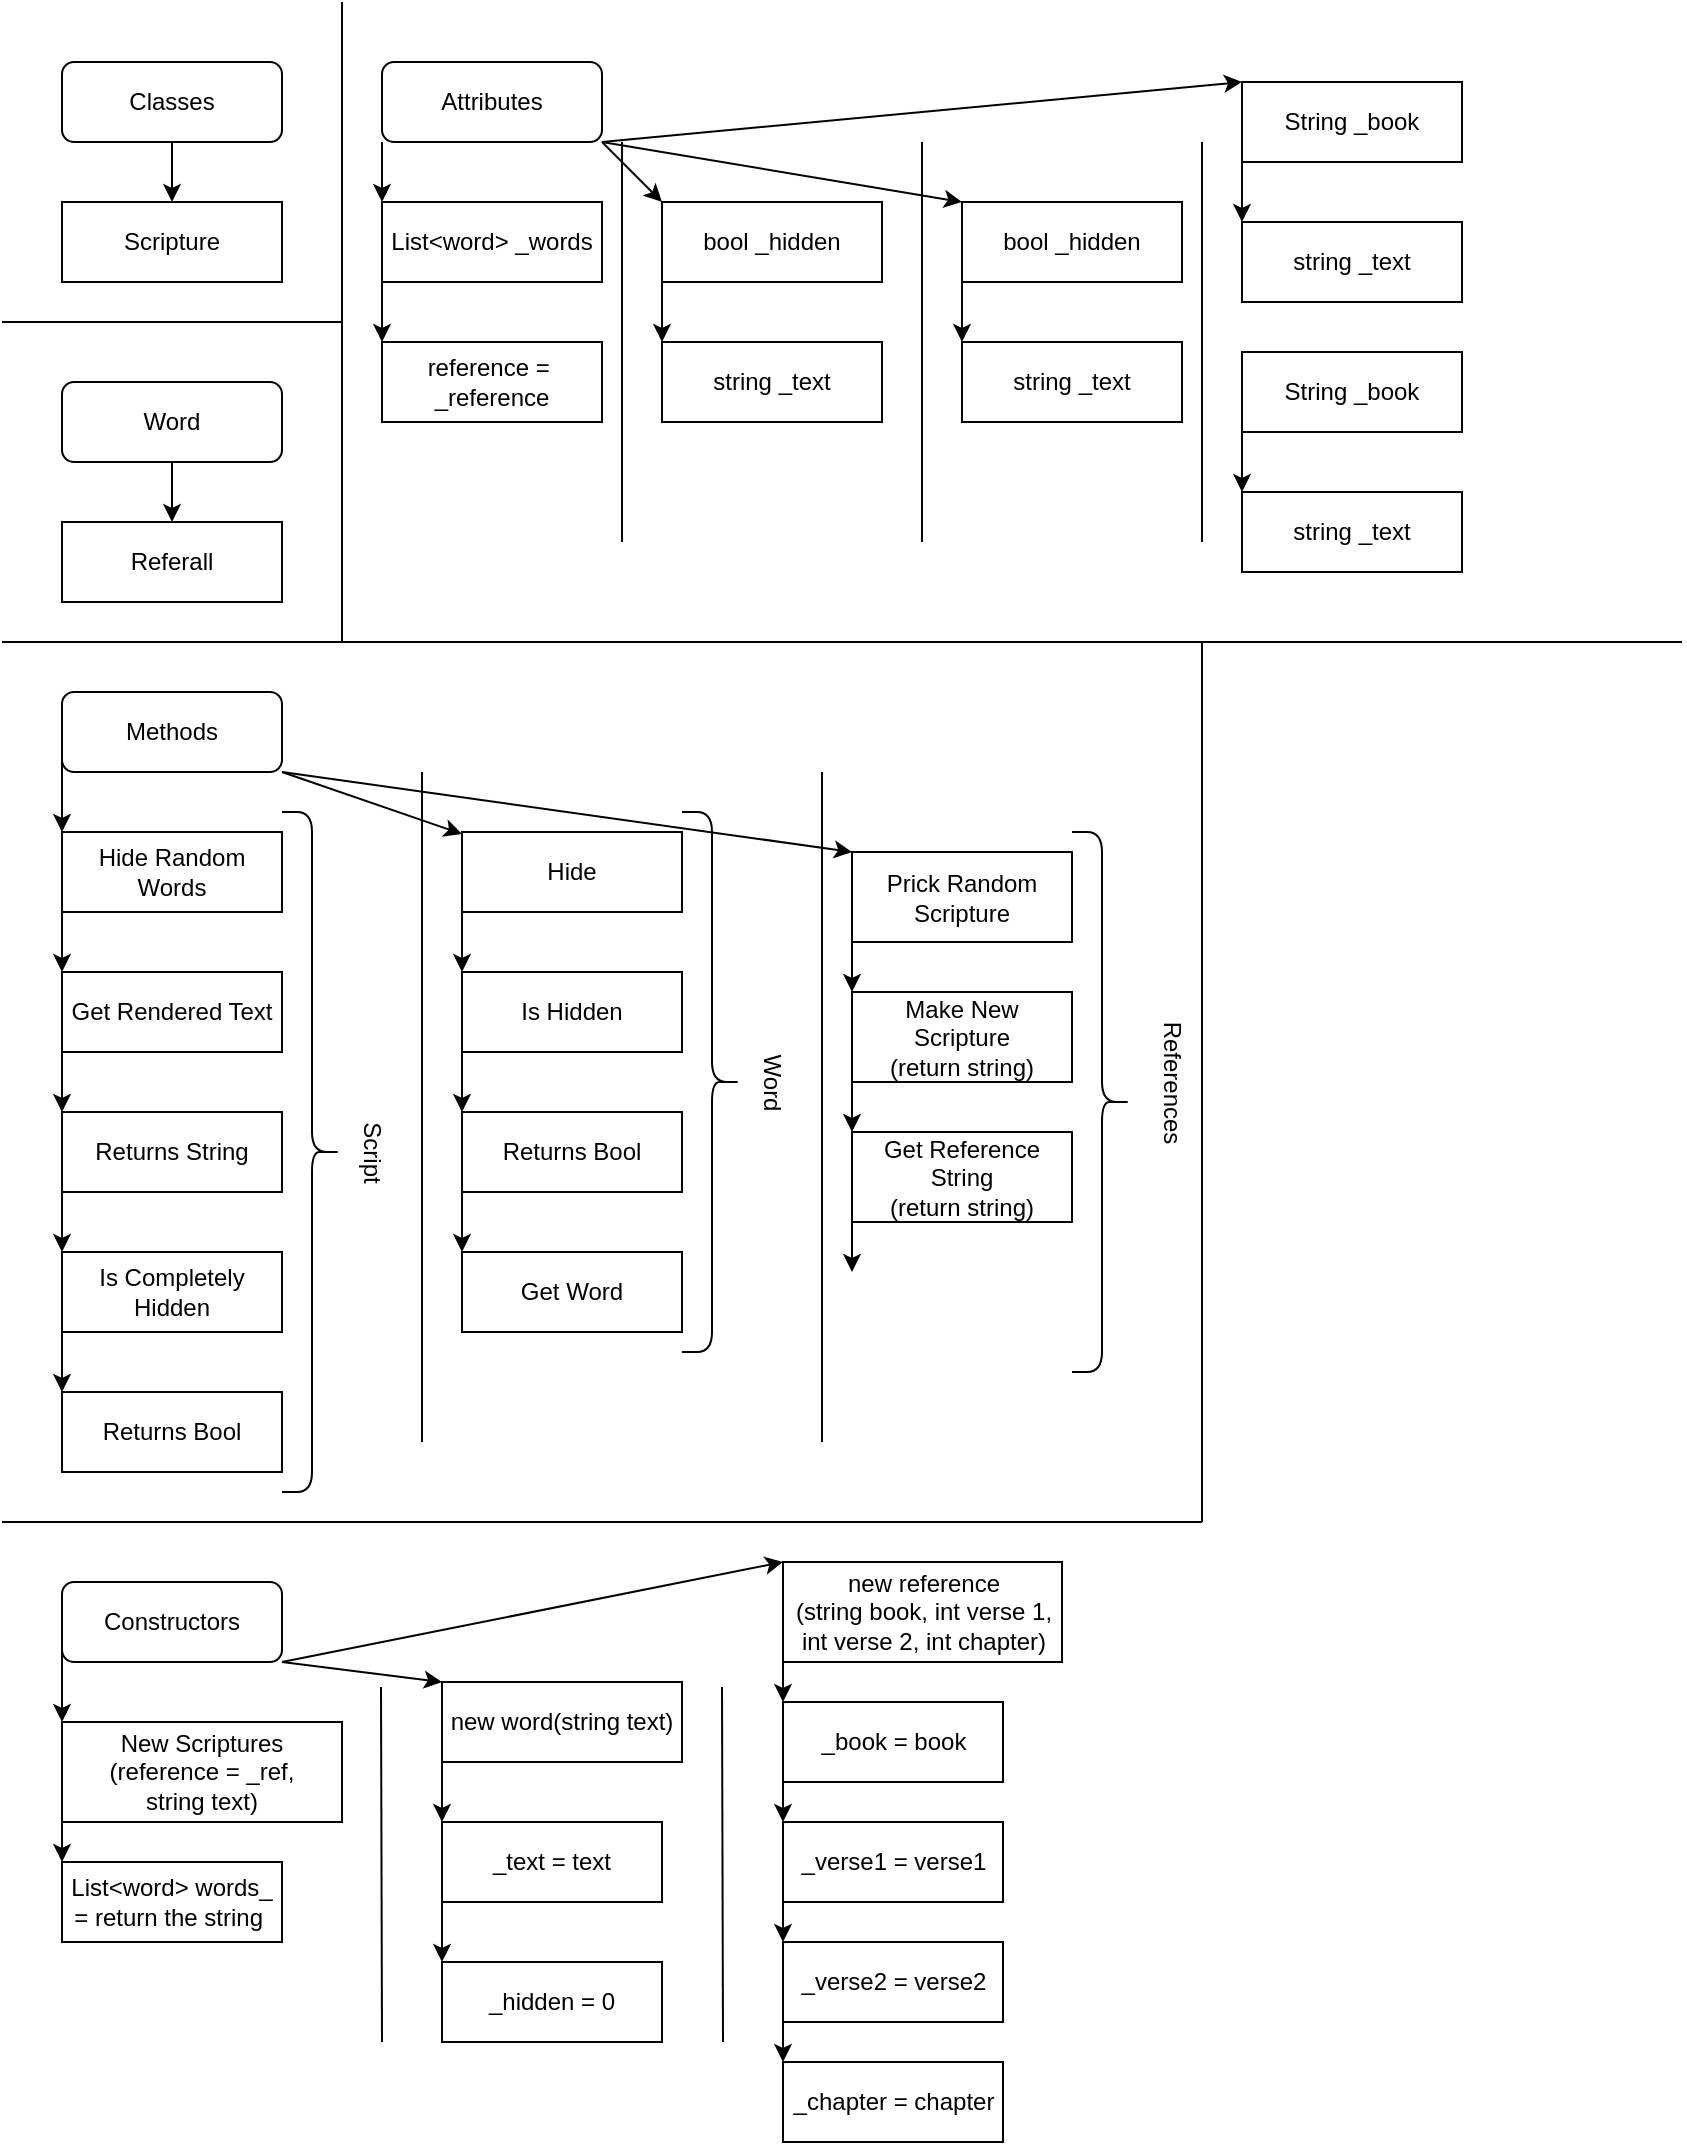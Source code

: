 <mxfile>
    <diagram id="Lb98JFLWcLFahs9TfoGd" name="Page-1">
        <mxGraphModel dx="607" dy="678" grid="1" gridSize="10" guides="1" tooltips="1" connect="1" arrows="1" fold="1" page="1" pageScale="1" pageWidth="850" pageHeight="1100" math="0" shadow="0">
            <root>
                <mxCell id="0"/>
                <mxCell id="1" parent="0"/>
                <mxCell id="11" style="edgeStyle=none;html=1;exitX=0.5;exitY=1;exitDx=0;exitDy=0;entryX=0.5;entryY=0;entryDx=0;entryDy=0;" edge="1" parent="1" source="2" target="4">
                    <mxGeometry relative="1" as="geometry"/>
                </mxCell>
                <mxCell id="2" value="Classes" style="rounded=1;whiteSpace=wrap;html=1;" vertex="1" parent="1">
                    <mxGeometry x="30" y="30" width="110" height="40" as="geometry"/>
                </mxCell>
                <mxCell id="4" value="Scripture" style="whiteSpace=wrap;html=1;" vertex="1" parent="1">
                    <mxGeometry x="30" y="100" width="110" height="40" as="geometry"/>
                </mxCell>
                <mxCell id="6" value="" style="endArrow=none;html=1;" edge="1" parent="1">
                    <mxGeometry width="50" height="50" relative="1" as="geometry">
                        <mxPoint y="320" as="sourcePoint"/>
                        <mxPoint x="170" y="320" as="targetPoint"/>
                    </mxGeometry>
                </mxCell>
                <mxCell id="7" value="" style="endArrow=none;html=1;" edge="1" parent="1">
                    <mxGeometry width="50" height="50" relative="1" as="geometry">
                        <mxPoint y="160" as="sourcePoint"/>
                        <mxPoint x="170" y="160" as="targetPoint"/>
                    </mxGeometry>
                </mxCell>
                <mxCell id="9" value="" style="endArrow=none;html=1;" edge="1" parent="1">
                    <mxGeometry width="50" height="50" relative="1" as="geometry">
                        <mxPoint x="170" y="320" as="sourcePoint"/>
                        <mxPoint x="170" as="targetPoint"/>
                    </mxGeometry>
                </mxCell>
                <mxCell id="10" value="" style="endArrow=none;html=1;" edge="1" parent="1">
                    <mxGeometry width="50" height="50" relative="1" as="geometry">
                        <mxPoint x="210" y="385" as="sourcePoint"/>
                        <mxPoint x="210" y="720" as="targetPoint"/>
                    </mxGeometry>
                </mxCell>
                <mxCell id="33" style="edgeStyle=none;html=1;exitX=0;exitY=0.5;exitDx=0;exitDy=0;entryX=0;entryY=0;entryDx=0;entryDy=0;" edge="1" parent="1" source="19" target="20">
                    <mxGeometry relative="1" as="geometry"/>
                </mxCell>
                <mxCell id="89" style="edgeStyle=none;html=1;exitX=1;exitY=1;exitDx=0;exitDy=0;" edge="1" parent="1" source="19" target="56">
                    <mxGeometry relative="1" as="geometry">
                        <mxPoint x="300" y="385" as="targetPoint"/>
                    </mxGeometry>
                </mxCell>
                <mxCell id="90" style="edgeStyle=none;html=1;exitX=1;exitY=1;exitDx=0;exitDy=0;entryX=0;entryY=0;entryDx=0;entryDy=0;" edge="1" parent="1" source="19" target="72">
                    <mxGeometry relative="1" as="geometry"/>
                </mxCell>
                <mxCell id="19" value="Methods" style="rounded=1;whiteSpace=wrap;html=1;" vertex="1" parent="1">
                    <mxGeometry x="30" y="345" width="110" height="40" as="geometry"/>
                </mxCell>
                <mxCell id="34" style="edgeStyle=none;html=1;exitX=0;exitY=1;exitDx=0;exitDy=0;entryX=0;entryY=0;entryDx=0;entryDy=0;" edge="1" parent="1" source="20" target="31">
                    <mxGeometry relative="1" as="geometry"/>
                </mxCell>
                <mxCell id="20" value="Hide Random Words" style="whiteSpace=wrap;html=1;" vertex="1" parent="1">
                    <mxGeometry x="30" y="415" width="110" height="40" as="geometry"/>
                </mxCell>
                <mxCell id="27" style="edgeStyle=none;html=1;exitX=0.5;exitY=1;exitDx=0;exitDy=0;entryX=0.5;entryY=0;entryDx=0;entryDy=0;" edge="1" parent="1" source="28" target="29">
                    <mxGeometry relative="1" as="geometry"/>
                </mxCell>
                <mxCell id="28" value="Word" style="rounded=1;whiteSpace=wrap;html=1;" vertex="1" parent="1">
                    <mxGeometry x="30" y="190" width="110" height="40" as="geometry"/>
                </mxCell>
                <mxCell id="29" value="Referall" style="whiteSpace=wrap;html=1;" vertex="1" parent="1">
                    <mxGeometry x="30" y="260" width="110" height="40" as="geometry"/>
                </mxCell>
                <mxCell id="35" style="edgeStyle=none;html=1;exitX=0;exitY=1;exitDx=0;exitDy=0;entryX=0;entryY=0;entryDx=0;entryDy=0;" edge="1" parent="1" source="31" target="32">
                    <mxGeometry relative="1" as="geometry"/>
                </mxCell>
                <mxCell id="31" value="Get Rendered Text" style="whiteSpace=wrap;html=1;" vertex="1" parent="1">
                    <mxGeometry x="30" y="485" width="110" height="40" as="geometry"/>
                </mxCell>
                <mxCell id="32" value="Returns String" style="whiteSpace=wrap;html=1;" vertex="1" parent="1">
                    <mxGeometry x="30" y="555" width="110" height="40" as="geometry"/>
                </mxCell>
                <mxCell id="36" value="" style="shape=curlyBracket;whiteSpace=wrap;html=1;rounded=1;flipH=1;labelPosition=right;verticalLabelPosition=middle;align=left;verticalAlign=middle;" vertex="1" parent="1">
                    <mxGeometry x="140" y="405" width="30" height="340" as="geometry"/>
                </mxCell>
                <mxCell id="37" value="Script" style="text;html=1;align=center;verticalAlign=middle;resizable=0;points=[];autosize=1;strokeColor=none;fillColor=none;rotation=90;" vertex="1" parent="1">
                    <mxGeometry x="160" y="560" width="50" height="30" as="geometry"/>
                </mxCell>
                <mxCell id="39" style="edgeStyle=none;html=1;exitX=0;exitY=1;exitDx=0;exitDy=0;entryX=0;entryY=0;entryDx=0;entryDy=0;" edge="1" parent="1" target="41">
                    <mxGeometry relative="1" as="geometry">
                        <mxPoint x="30" y="595" as="sourcePoint"/>
                    </mxGeometry>
                </mxCell>
                <mxCell id="40" style="edgeStyle=none;html=1;exitX=0;exitY=1;exitDx=0;exitDy=0;entryX=0;entryY=0;entryDx=0;entryDy=0;" edge="1" parent="1" source="41" target="42">
                    <mxGeometry relative="1" as="geometry"/>
                </mxCell>
                <mxCell id="41" value="Is Completely Hidden" style="whiteSpace=wrap;html=1;" vertex="1" parent="1">
                    <mxGeometry x="30" y="625" width="110" height="40" as="geometry"/>
                </mxCell>
                <mxCell id="42" value="Returns Bool" style="whiteSpace=wrap;html=1;" vertex="1" parent="1">
                    <mxGeometry x="30" y="695" width="110" height="40" as="geometry"/>
                </mxCell>
                <mxCell id="55" style="edgeStyle=none;html=1;exitX=0;exitY=1;exitDx=0;exitDy=0;entryX=0;entryY=0;entryDx=0;entryDy=0;" edge="1" parent="1" source="56" target="58">
                    <mxGeometry relative="1" as="geometry"/>
                </mxCell>
                <mxCell id="56" value="Hide" style="whiteSpace=wrap;html=1;" vertex="1" parent="1">
                    <mxGeometry x="230" y="415" width="110" height="40" as="geometry"/>
                </mxCell>
                <mxCell id="57" style="edgeStyle=none;html=1;exitX=0;exitY=1;exitDx=0;exitDy=0;entryX=0;entryY=0;entryDx=0;entryDy=0;" edge="1" parent="1" source="58" target="59">
                    <mxGeometry relative="1" as="geometry"/>
                </mxCell>
                <mxCell id="58" value="Is Hidden" style="whiteSpace=wrap;html=1;" vertex="1" parent="1">
                    <mxGeometry x="230" y="485" width="110" height="40" as="geometry"/>
                </mxCell>
                <mxCell id="59" value="Returns Bool" style="whiteSpace=wrap;html=1;" vertex="1" parent="1">
                    <mxGeometry x="230" y="555" width="110" height="40" as="geometry"/>
                </mxCell>
                <mxCell id="60" value="" style="shape=curlyBracket;whiteSpace=wrap;html=1;rounded=1;flipH=1;labelPosition=right;verticalLabelPosition=middle;align=left;verticalAlign=middle;" vertex="1" parent="1">
                    <mxGeometry x="340" y="405" width="30" height="270" as="geometry"/>
                </mxCell>
                <mxCell id="61" value="Word" style="text;html=1;align=center;verticalAlign=middle;resizable=0;points=[];autosize=1;strokeColor=none;fillColor=none;rotation=90;" vertex="1" parent="1">
                    <mxGeometry x="360" y="525" width="50" height="30" as="geometry"/>
                </mxCell>
                <mxCell id="62" style="edgeStyle=none;html=1;exitX=0;exitY=1;exitDx=0;exitDy=0;entryX=0;entryY=0;entryDx=0;entryDy=0;" edge="1" parent="1" target="64">
                    <mxGeometry relative="1" as="geometry">
                        <mxPoint x="230" y="595" as="sourcePoint"/>
                    </mxGeometry>
                </mxCell>
                <mxCell id="64" value="Get Word" style="whiteSpace=wrap;html=1;" vertex="1" parent="1">
                    <mxGeometry x="230" y="625" width="110" height="40" as="geometry"/>
                </mxCell>
                <mxCell id="66" value="" style="endArrow=none;html=1;" edge="1" parent="1">
                    <mxGeometry width="50" height="50" relative="1" as="geometry">
                        <mxPoint x="170" y="320" as="sourcePoint"/>
                        <mxPoint x="840" y="320" as="targetPoint"/>
                    </mxGeometry>
                </mxCell>
                <mxCell id="67" value="" style="endArrow=none;html=1;" edge="1" parent="1">
                    <mxGeometry width="50" height="50" relative="1" as="geometry">
                        <mxPoint x="600" y="760" as="sourcePoint"/>
                        <mxPoint x="600" y="320" as="targetPoint"/>
                    </mxGeometry>
                </mxCell>
                <mxCell id="69" value="" style="endArrow=none;html=1;" edge="1" parent="1">
                    <mxGeometry width="50" height="50" relative="1" as="geometry">
                        <mxPoint y="760" as="sourcePoint"/>
                        <mxPoint x="600" y="760" as="targetPoint"/>
                    </mxGeometry>
                </mxCell>
                <mxCell id="70" value="" style="endArrow=none;html=1;" edge="1" parent="1">
                    <mxGeometry width="50" height="50" relative="1" as="geometry">
                        <mxPoint x="410" y="385" as="sourcePoint"/>
                        <mxPoint x="410" y="720" as="targetPoint"/>
                    </mxGeometry>
                </mxCell>
                <mxCell id="71" style="edgeStyle=none;html=1;exitX=0;exitY=1;exitDx=0;exitDy=0;entryX=0;entryY=0;entryDx=0;entryDy=0;" edge="1" parent="1" source="72">
                    <mxGeometry relative="1" as="geometry">
                        <mxPoint x="425" y="495" as="targetPoint"/>
                    </mxGeometry>
                </mxCell>
                <mxCell id="72" value="Prick Random Scripture" style="whiteSpace=wrap;html=1;" vertex="1" parent="1">
                    <mxGeometry x="425" y="425" width="110" height="45" as="geometry"/>
                </mxCell>
                <mxCell id="73" style="edgeStyle=none;html=1;exitX=0;exitY=1;exitDx=0;exitDy=0;entryX=0;entryY=0;entryDx=0;entryDy=0;" edge="1" parent="1" target="75">
                    <mxGeometry relative="1" as="geometry">
                        <mxPoint x="425" y="535" as="sourcePoint"/>
                    </mxGeometry>
                </mxCell>
                <mxCell id="75" value="Get Reference String &lt;br&gt;(return string)" style="whiteSpace=wrap;html=1;" vertex="1" parent="1">
                    <mxGeometry x="425" y="565" width="110" height="45" as="geometry"/>
                </mxCell>
                <mxCell id="76" value="" style="shape=curlyBracket;whiteSpace=wrap;html=1;rounded=1;flipH=1;labelPosition=right;verticalLabelPosition=middle;align=left;verticalAlign=middle;" vertex="1" parent="1">
                    <mxGeometry x="535" y="415" width="30" height="270" as="geometry"/>
                </mxCell>
                <mxCell id="77" value="References" style="text;html=1;align=center;verticalAlign=middle;resizable=0;points=[];autosize=1;strokeColor=none;fillColor=none;rotation=90;" vertex="1" parent="1">
                    <mxGeometry x="545" y="525" width="80" height="30" as="geometry"/>
                </mxCell>
                <mxCell id="78" style="edgeStyle=none;html=1;exitX=0;exitY=1;exitDx=0;exitDy=0;entryX=0;entryY=0;entryDx=0;entryDy=0;" edge="1" parent="1">
                    <mxGeometry relative="1" as="geometry">
                        <mxPoint x="425" y="605" as="sourcePoint"/>
                        <mxPoint x="425" y="635" as="targetPoint"/>
                    </mxGeometry>
                </mxCell>
                <mxCell id="80" value="Make New Scripture &lt;br&gt;(return string)" style="whiteSpace=wrap;html=1;" vertex="1" parent="1">
                    <mxGeometry x="425" y="495" width="110" height="45" as="geometry"/>
                </mxCell>
                <mxCell id="91" style="edgeStyle=none;html=1;exitX=0;exitY=1;exitDx=0;exitDy=0;entryX=0;entryY=0;entryDx=0;entryDy=0;" edge="1" parent="1" source="83" target="84">
                    <mxGeometry relative="1" as="geometry"/>
                </mxCell>
                <mxCell id="101" style="edgeStyle=none;html=1;exitX=1;exitY=1;exitDx=0;exitDy=0;entryX=0;entryY=0;entryDx=0;entryDy=0;" edge="1" parent="1" source="83" target="95">
                    <mxGeometry relative="1" as="geometry"/>
                </mxCell>
                <mxCell id="102" style="edgeStyle=none;html=1;exitX=1;exitY=1;exitDx=0;exitDy=0;entryX=0;entryY=0;entryDx=0;entryDy=0;" edge="1" parent="1" source="83" target="99">
                    <mxGeometry relative="1" as="geometry"/>
                </mxCell>
                <mxCell id="111" style="edgeStyle=none;html=1;exitX=1;exitY=1;exitDx=0;exitDy=0;entryX=0;entryY=0;entryDx=0;entryDy=0;" edge="1" parent="1" source="83" target="106">
                    <mxGeometry relative="1" as="geometry"/>
                </mxCell>
                <mxCell id="83" value="Attributes" style="rounded=1;whiteSpace=wrap;html=1;" vertex="1" parent="1">
                    <mxGeometry x="190" y="30" width="110" height="40" as="geometry"/>
                </mxCell>
                <mxCell id="92" style="edgeStyle=none;html=1;exitX=0;exitY=1;exitDx=0;exitDy=0;entryX=0;entryY=0;entryDx=0;entryDy=0;" edge="1" parent="1" source="84" target="85">
                    <mxGeometry relative="1" as="geometry"/>
                </mxCell>
                <mxCell id="84" value="List&amp;lt;word&amp;gt; _words" style="whiteSpace=wrap;html=1;" vertex="1" parent="1">
                    <mxGeometry x="190" y="100" width="110" height="40" as="geometry"/>
                </mxCell>
                <mxCell id="85" value="reference =&amp;nbsp; _reference" style="whiteSpace=wrap;html=1;" vertex="1" parent="1">
                    <mxGeometry x="190" y="170" width="110" height="40" as="geometry"/>
                </mxCell>
                <mxCell id="88" value="" style="endArrow=none;html=1;" edge="1" parent="1">
                    <mxGeometry width="50" height="50" relative="1" as="geometry">
                        <mxPoint x="310" y="270" as="sourcePoint"/>
                        <mxPoint x="310" y="70" as="targetPoint"/>
                    </mxGeometry>
                </mxCell>
                <mxCell id="94" style="edgeStyle=none;html=1;exitX=0;exitY=1;exitDx=0;exitDy=0;entryX=0;entryY=0;entryDx=0;entryDy=0;" edge="1" parent="1" source="95" target="96">
                    <mxGeometry relative="1" as="geometry"/>
                </mxCell>
                <mxCell id="95" value="bool _hidden" style="whiteSpace=wrap;html=1;" vertex="1" parent="1">
                    <mxGeometry x="330" y="100" width="110" height="40" as="geometry"/>
                </mxCell>
                <mxCell id="96" value="string _text" style="whiteSpace=wrap;html=1;" vertex="1" parent="1">
                    <mxGeometry x="330" y="170" width="110" height="40" as="geometry"/>
                </mxCell>
                <mxCell id="97" value="" style="endArrow=none;html=1;" edge="1" parent="1">
                    <mxGeometry width="50" height="50" relative="1" as="geometry">
                        <mxPoint x="460" y="270" as="sourcePoint"/>
                        <mxPoint x="460" y="70" as="targetPoint"/>
                    </mxGeometry>
                </mxCell>
                <mxCell id="98" style="edgeStyle=none;html=1;exitX=0;exitY=1;exitDx=0;exitDy=0;entryX=0;entryY=0;entryDx=0;entryDy=0;" edge="1" parent="1" source="99" target="100">
                    <mxGeometry relative="1" as="geometry"/>
                </mxCell>
                <mxCell id="99" value="bool _hidden" style="whiteSpace=wrap;html=1;" vertex="1" parent="1">
                    <mxGeometry x="480" y="100" width="110" height="40" as="geometry"/>
                </mxCell>
                <mxCell id="100" value="string _text" style="whiteSpace=wrap;html=1;" vertex="1" parent="1">
                    <mxGeometry x="480" y="170" width="110" height="40" as="geometry"/>
                </mxCell>
                <mxCell id="104" value="" style="endArrow=none;html=1;" edge="1" parent="1">
                    <mxGeometry width="50" height="50" relative="1" as="geometry">
                        <mxPoint x="600" y="270" as="sourcePoint"/>
                        <mxPoint x="600" y="70" as="targetPoint"/>
                    </mxGeometry>
                </mxCell>
                <mxCell id="105" style="edgeStyle=none;html=1;exitX=0;exitY=1;exitDx=0;exitDy=0;entryX=0;entryY=0;entryDx=0;entryDy=0;" edge="1" parent="1" source="106" target="107">
                    <mxGeometry relative="1" as="geometry"/>
                </mxCell>
                <mxCell id="106" value="String _book" style="whiteSpace=wrap;html=1;" vertex="1" parent="1">
                    <mxGeometry x="620" y="40" width="110" height="40" as="geometry"/>
                </mxCell>
                <mxCell id="107" value="string _text" style="whiteSpace=wrap;html=1;" vertex="1" parent="1">
                    <mxGeometry x="620" y="110" width="110" height="40" as="geometry"/>
                </mxCell>
                <mxCell id="108" style="edgeStyle=none;html=1;exitX=0;exitY=1;exitDx=0;exitDy=0;entryX=0;entryY=0;entryDx=0;entryDy=0;" edge="1" parent="1" source="109" target="110">
                    <mxGeometry relative="1" as="geometry"/>
                </mxCell>
                <mxCell id="109" value="String _book" style="whiteSpace=wrap;html=1;" vertex="1" parent="1">
                    <mxGeometry x="620" y="175" width="110" height="40" as="geometry"/>
                </mxCell>
                <mxCell id="110" value="string _text" style="whiteSpace=wrap;html=1;" vertex="1" parent="1">
                    <mxGeometry x="620" y="245" width="110" height="40" as="geometry"/>
                </mxCell>
                <mxCell id="112" style="edgeStyle=none;html=1;exitX=0;exitY=0.5;exitDx=0;exitDy=0;entryX=0;entryY=0;entryDx=0;entryDy=0;" edge="1" parent="1" source="113" target="115">
                    <mxGeometry relative="1" as="geometry"/>
                </mxCell>
                <mxCell id="140" style="edgeStyle=none;html=1;exitX=1;exitY=1;exitDx=0;exitDy=0;entryX=0;entryY=0;entryDx=0;entryDy=0;" edge="1" parent="1" source="113" target="120">
                    <mxGeometry relative="1" as="geometry"/>
                </mxCell>
                <mxCell id="141" style="edgeStyle=none;html=1;exitX=1;exitY=1;exitDx=0;exitDy=0;entryX=0;entryY=0;entryDx=0;entryDy=0;" edge="1" parent="1" source="113" target="127">
                    <mxGeometry relative="1" as="geometry"/>
                </mxCell>
                <mxCell id="113" value="Constructors" style="rounded=1;whiteSpace=wrap;html=1;" vertex="1" parent="1">
                    <mxGeometry x="30" y="790" width="110" height="40" as="geometry"/>
                </mxCell>
                <mxCell id="114" style="edgeStyle=none;html=1;exitX=0;exitY=1;exitDx=0;exitDy=0;entryX=0;entryY=0;entryDx=0;entryDy=0;" edge="1" parent="1" source="115" target="116">
                    <mxGeometry relative="1" as="geometry"/>
                </mxCell>
                <mxCell id="115" value="New Scriptures (reference = _ref, &lt;br&gt;string text)" style="whiteSpace=wrap;html=1;" vertex="1" parent="1">
                    <mxGeometry x="30" y="860" width="140" height="50" as="geometry"/>
                </mxCell>
                <mxCell id="116" value="List&amp;lt;word&amp;gt; words_ = return the string&amp;nbsp;" style="whiteSpace=wrap;html=1;" vertex="1" parent="1">
                    <mxGeometry x="30" y="930" width="110" height="40" as="geometry"/>
                </mxCell>
                <mxCell id="123" style="edgeStyle=none;html=1;exitX=0;exitY=1;exitDx=0;exitDy=0;entryX=0;entryY=0;entryDx=0;entryDy=0;" edge="1" parent="1" source="120" target="122">
                    <mxGeometry relative="1" as="geometry"/>
                </mxCell>
                <mxCell id="120" value="new word(string text)" style="whiteSpace=wrap;html=1;" vertex="1" parent="1">
                    <mxGeometry x="220" y="840" width="120" height="40" as="geometry"/>
                </mxCell>
                <mxCell id="121" value="" style="endArrow=none;html=1;" edge="1" parent="1">
                    <mxGeometry width="50" height="50" relative="1" as="geometry">
                        <mxPoint x="189.5" y="842.5" as="sourcePoint"/>
                        <mxPoint x="190" y="1020" as="targetPoint"/>
                    </mxGeometry>
                </mxCell>
                <mxCell id="122" value="_text = text" style="whiteSpace=wrap;html=1;" vertex="1" parent="1">
                    <mxGeometry x="220" y="910" width="110" height="40" as="geometry"/>
                </mxCell>
                <mxCell id="124" style="edgeStyle=none;html=1;exitX=0;exitY=1;exitDx=0;exitDy=0;entryX=0;entryY=0;entryDx=0;entryDy=0;" edge="1" parent="1" target="125">
                    <mxGeometry relative="1" as="geometry">
                        <mxPoint x="220" y="950" as="sourcePoint"/>
                    </mxGeometry>
                </mxCell>
                <mxCell id="125" value="_hidden = 0" style="whiteSpace=wrap;html=1;" vertex="1" parent="1">
                    <mxGeometry x="220" y="980" width="110" height="40" as="geometry"/>
                </mxCell>
                <mxCell id="126" style="edgeStyle=none;html=1;exitX=0;exitY=1;exitDx=0;exitDy=0;entryX=0;entryY=0;entryDx=0;entryDy=0;" edge="1" parent="1" source="127" target="129">
                    <mxGeometry relative="1" as="geometry"/>
                </mxCell>
                <mxCell id="127" value="new reference &lt;br&gt;(string book, int verse 1, int verse 2, int chapter)" style="whiteSpace=wrap;html=1;" vertex="1" parent="1">
                    <mxGeometry x="390.5" y="780" width="139.5" height="50" as="geometry"/>
                </mxCell>
                <mxCell id="128" value="" style="endArrow=none;html=1;" edge="1" parent="1">
                    <mxGeometry width="50" height="50" relative="1" as="geometry">
                        <mxPoint x="360" y="842.5" as="sourcePoint"/>
                        <mxPoint x="360.5" y="1020" as="targetPoint"/>
                    </mxGeometry>
                </mxCell>
                <mxCell id="129" value="_book = book" style="whiteSpace=wrap;html=1;" vertex="1" parent="1">
                    <mxGeometry x="390.5" y="850" width="110" height="40" as="geometry"/>
                </mxCell>
                <mxCell id="130" style="edgeStyle=none;html=1;exitX=0;exitY=1;exitDx=0;exitDy=0;entryX=0;entryY=0;entryDx=0;entryDy=0;" edge="1" parent="1" target="131">
                    <mxGeometry relative="1" as="geometry">
                        <mxPoint x="390.5" y="890" as="sourcePoint"/>
                    </mxGeometry>
                </mxCell>
                <mxCell id="131" value="_verse1 = verse1" style="whiteSpace=wrap;html=1;" vertex="1" parent="1">
                    <mxGeometry x="390.5" y="910" width="110" height="40" as="geometry"/>
                </mxCell>
                <mxCell id="136" style="edgeStyle=none;html=1;exitX=0;exitY=1;exitDx=0;exitDy=0;entryX=0;entryY=0;entryDx=0;entryDy=0;" edge="1" parent="1" target="137" source="131">
                    <mxGeometry relative="1" as="geometry">
                        <mxPoint x="390.5" y="960" as="sourcePoint"/>
                    </mxGeometry>
                </mxCell>
                <mxCell id="137" value="_verse2 = verse2" style="whiteSpace=wrap;html=1;" vertex="1" parent="1">
                    <mxGeometry x="390.5" y="970" width="110" height="40" as="geometry"/>
                </mxCell>
                <mxCell id="138" style="edgeStyle=none;html=1;exitX=0;exitY=1;exitDx=0;exitDy=0;entryX=0;entryY=0;entryDx=0;entryDy=0;" edge="1" parent="1" target="139">
                    <mxGeometry relative="1" as="geometry">
                        <mxPoint x="390.5" y="1010" as="sourcePoint"/>
                    </mxGeometry>
                </mxCell>
                <mxCell id="139" value="_chapter = chapter" style="whiteSpace=wrap;html=1;" vertex="1" parent="1">
                    <mxGeometry x="390.5" y="1030" width="110" height="40" as="geometry"/>
                </mxCell>
            </root>
        </mxGraphModel>
    </diagram>
</mxfile>